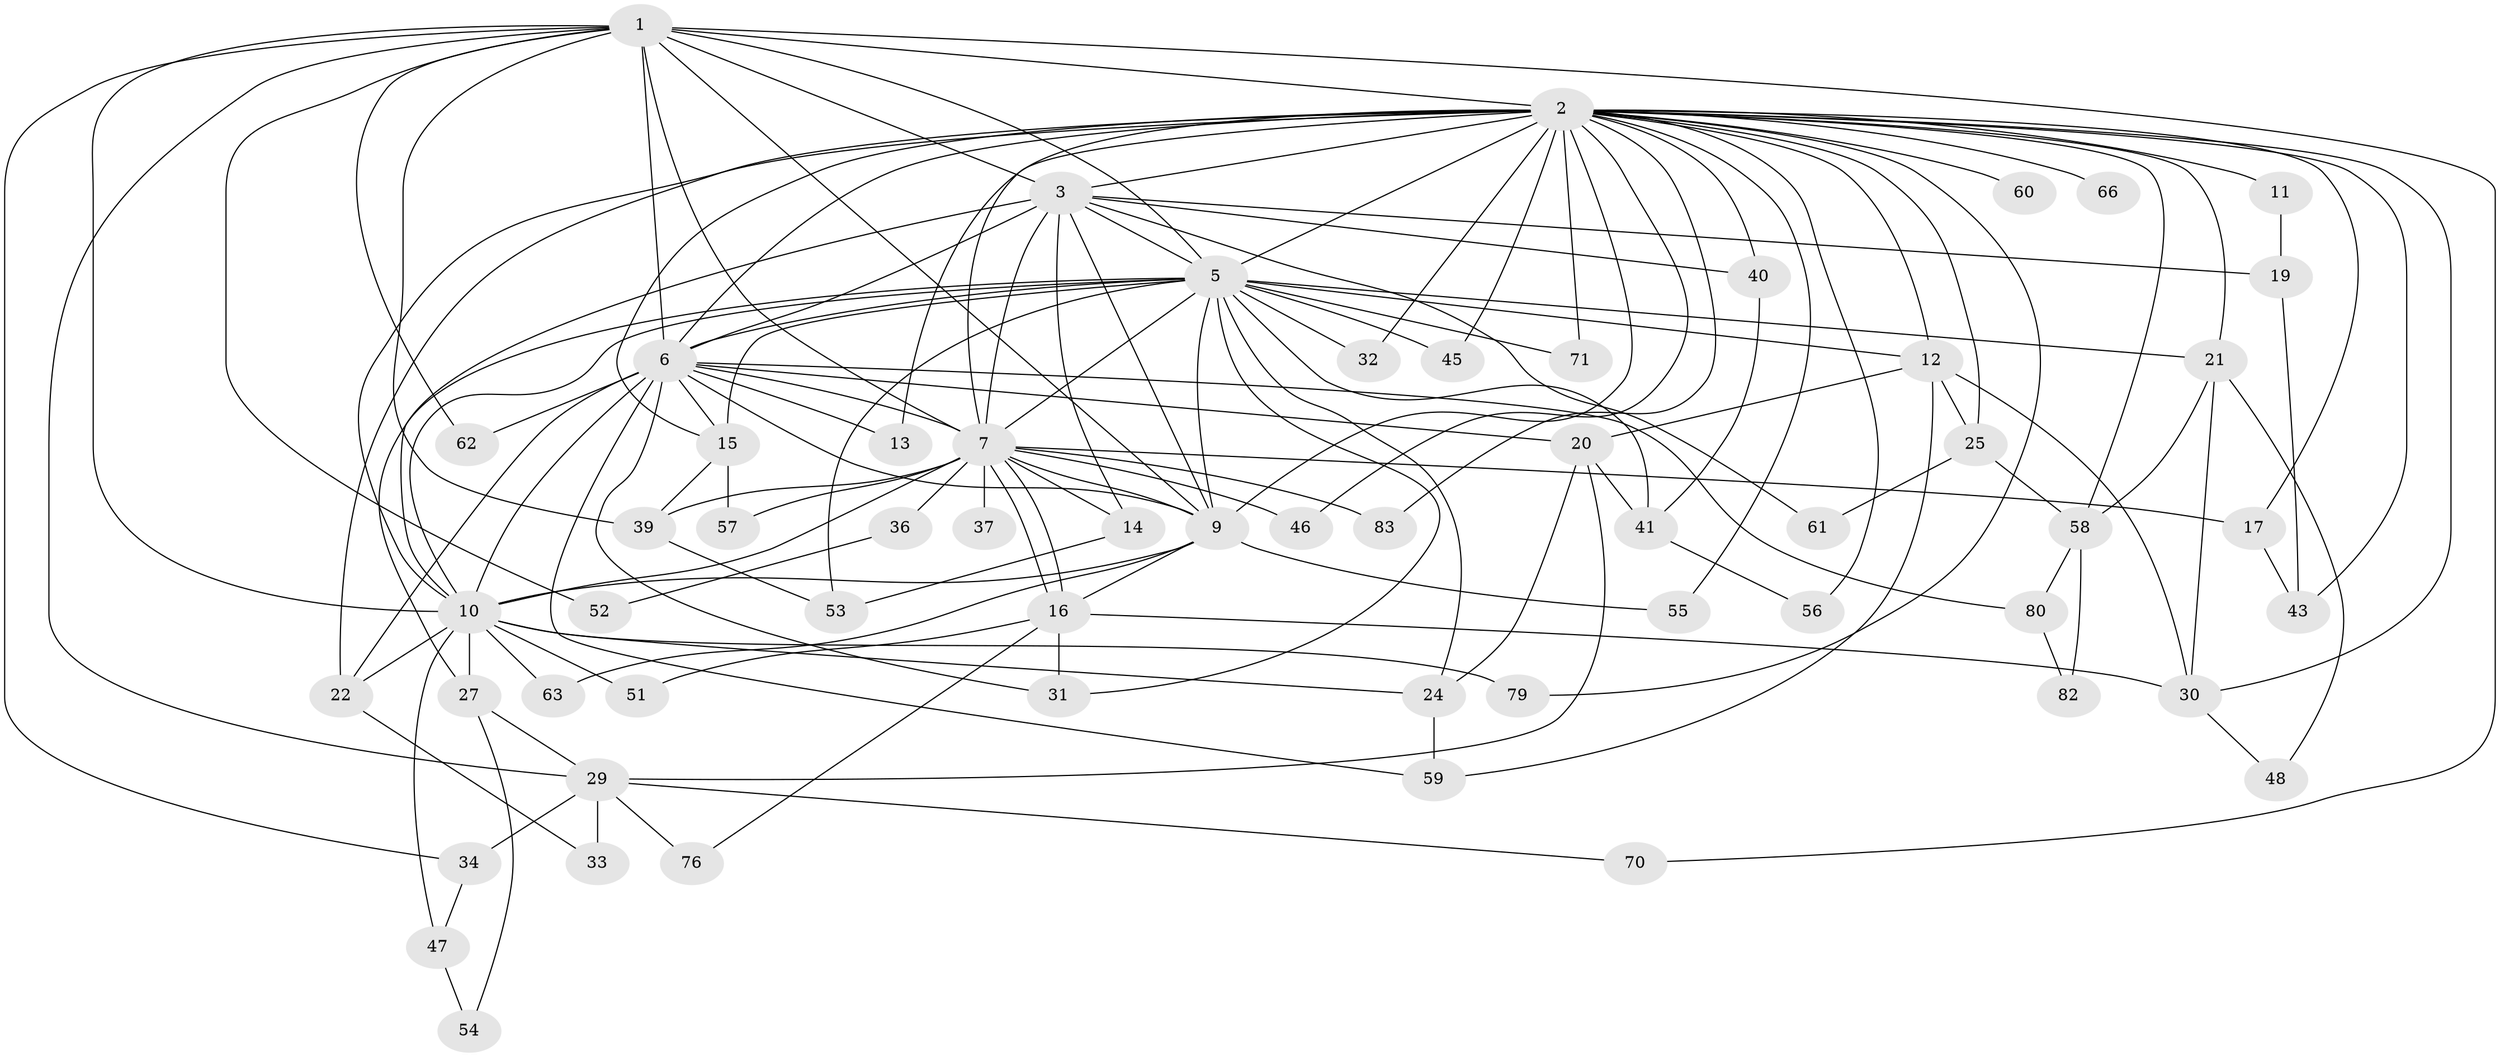 // Generated by graph-tools (version 1.1) at 2025/23/03/03/25 07:23:43]
// undirected, 59 vertices, 139 edges
graph export_dot {
graph [start="1"]
  node [color=gray90,style=filled];
  1 [super="+23"];
  2 [super="+4"];
  3 [super="+44"];
  5 [super="+50"];
  6 [super="+49"];
  7 [super="+8"];
  9 [super="+18"];
  10 [super="+78"];
  11;
  12 [super="+77"];
  13;
  14;
  15 [super="+38"];
  16 [super="+28"];
  17;
  19;
  20 [super="+64"];
  21 [super="+42"];
  22 [super="+35"];
  24 [super="+26"];
  25;
  27;
  29 [super="+74"];
  30 [super="+65"];
  31 [super="+81"];
  32;
  33;
  34;
  36;
  37;
  39 [super="+67"];
  40 [super="+68"];
  41;
  43 [super="+75"];
  45;
  46;
  47;
  48;
  51;
  52;
  53 [super="+72"];
  54;
  55;
  56;
  57;
  58 [super="+69"];
  59 [super="+73"];
  60;
  61;
  62;
  63;
  66;
  70;
  71;
  76;
  79;
  80;
  82;
  83;
  1 -- 2 [weight=3];
  1 -- 3 [weight=2];
  1 -- 5;
  1 -- 6;
  1 -- 7 [weight=2];
  1 -- 9;
  1 -- 10;
  1 -- 29;
  1 -- 34;
  1 -- 39;
  1 -- 52;
  1 -- 62;
  1 -- 70;
  2 -- 3 [weight=2];
  2 -- 5 [weight=2];
  2 -- 6 [weight=2];
  2 -- 7 [weight=4];
  2 -- 9 [weight=3];
  2 -- 10 [weight=2];
  2 -- 11 [weight=2];
  2 -- 15 [weight=2];
  2 -- 21;
  2 -- 25;
  2 -- 32;
  2 -- 40;
  2 -- 43;
  2 -- 46;
  2 -- 55;
  2 -- 56;
  2 -- 60 [weight=2];
  2 -- 71;
  2 -- 79;
  2 -- 83;
  2 -- 66;
  2 -- 12;
  2 -- 13;
  2 -- 17;
  2 -- 22;
  2 -- 30;
  2 -- 45;
  2 -- 58;
  3 -- 5;
  3 -- 6 [weight=2];
  3 -- 7 [weight=2];
  3 -- 9;
  3 -- 10;
  3 -- 14;
  3 -- 19;
  3 -- 40 [weight=2];
  3 -- 61;
  5 -- 6;
  5 -- 7 [weight=2];
  5 -- 9;
  5 -- 10;
  5 -- 12;
  5 -- 21 [weight=2];
  5 -- 27;
  5 -- 31;
  5 -- 32;
  5 -- 41;
  5 -- 45;
  5 -- 53;
  5 -- 71;
  5 -- 24;
  5 -- 15;
  6 -- 7 [weight=2];
  6 -- 9;
  6 -- 10;
  6 -- 13;
  6 -- 20;
  6 -- 22;
  6 -- 31;
  6 -- 59;
  6 -- 62;
  6 -- 80;
  6 -- 15;
  7 -- 9 [weight=2];
  7 -- 10 [weight=2];
  7 -- 14;
  7 -- 16;
  7 -- 16;
  7 -- 36 [weight=2];
  7 -- 37 [weight=2];
  7 -- 39;
  7 -- 57;
  7 -- 83;
  7 -- 46;
  7 -- 17;
  9 -- 10;
  9 -- 55;
  9 -- 63;
  9 -- 16;
  10 -- 24;
  10 -- 27;
  10 -- 47 [weight=2];
  10 -- 51;
  10 -- 63;
  10 -- 79;
  10 -- 22;
  11 -- 19;
  12 -- 20;
  12 -- 25;
  12 -- 59;
  12 -- 30;
  14 -- 53;
  15 -- 39;
  15 -- 57;
  16 -- 30;
  16 -- 51;
  16 -- 76;
  16 -- 31;
  17 -- 43;
  19 -- 43;
  20 -- 24;
  20 -- 29;
  20 -- 41;
  21 -- 58;
  21 -- 48;
  21 -- 30;
  22 -- 33;
  24 -- 59;
  25 -- 58;
  25 -- 61;
  27 -- 54;
  27 -- 29;
  29 -- 33;
  29 -- 34;
  29 -- 70;
  29 -- 76;
  30 -- 48;
  34 -- 47;
  36 -- 52;
  39 -- 53;
  40 -- 41;
  41 -- 56;
  47 -- 54;
  58 -- 80;
  58 -- 82;
  80 -- 82;
}

